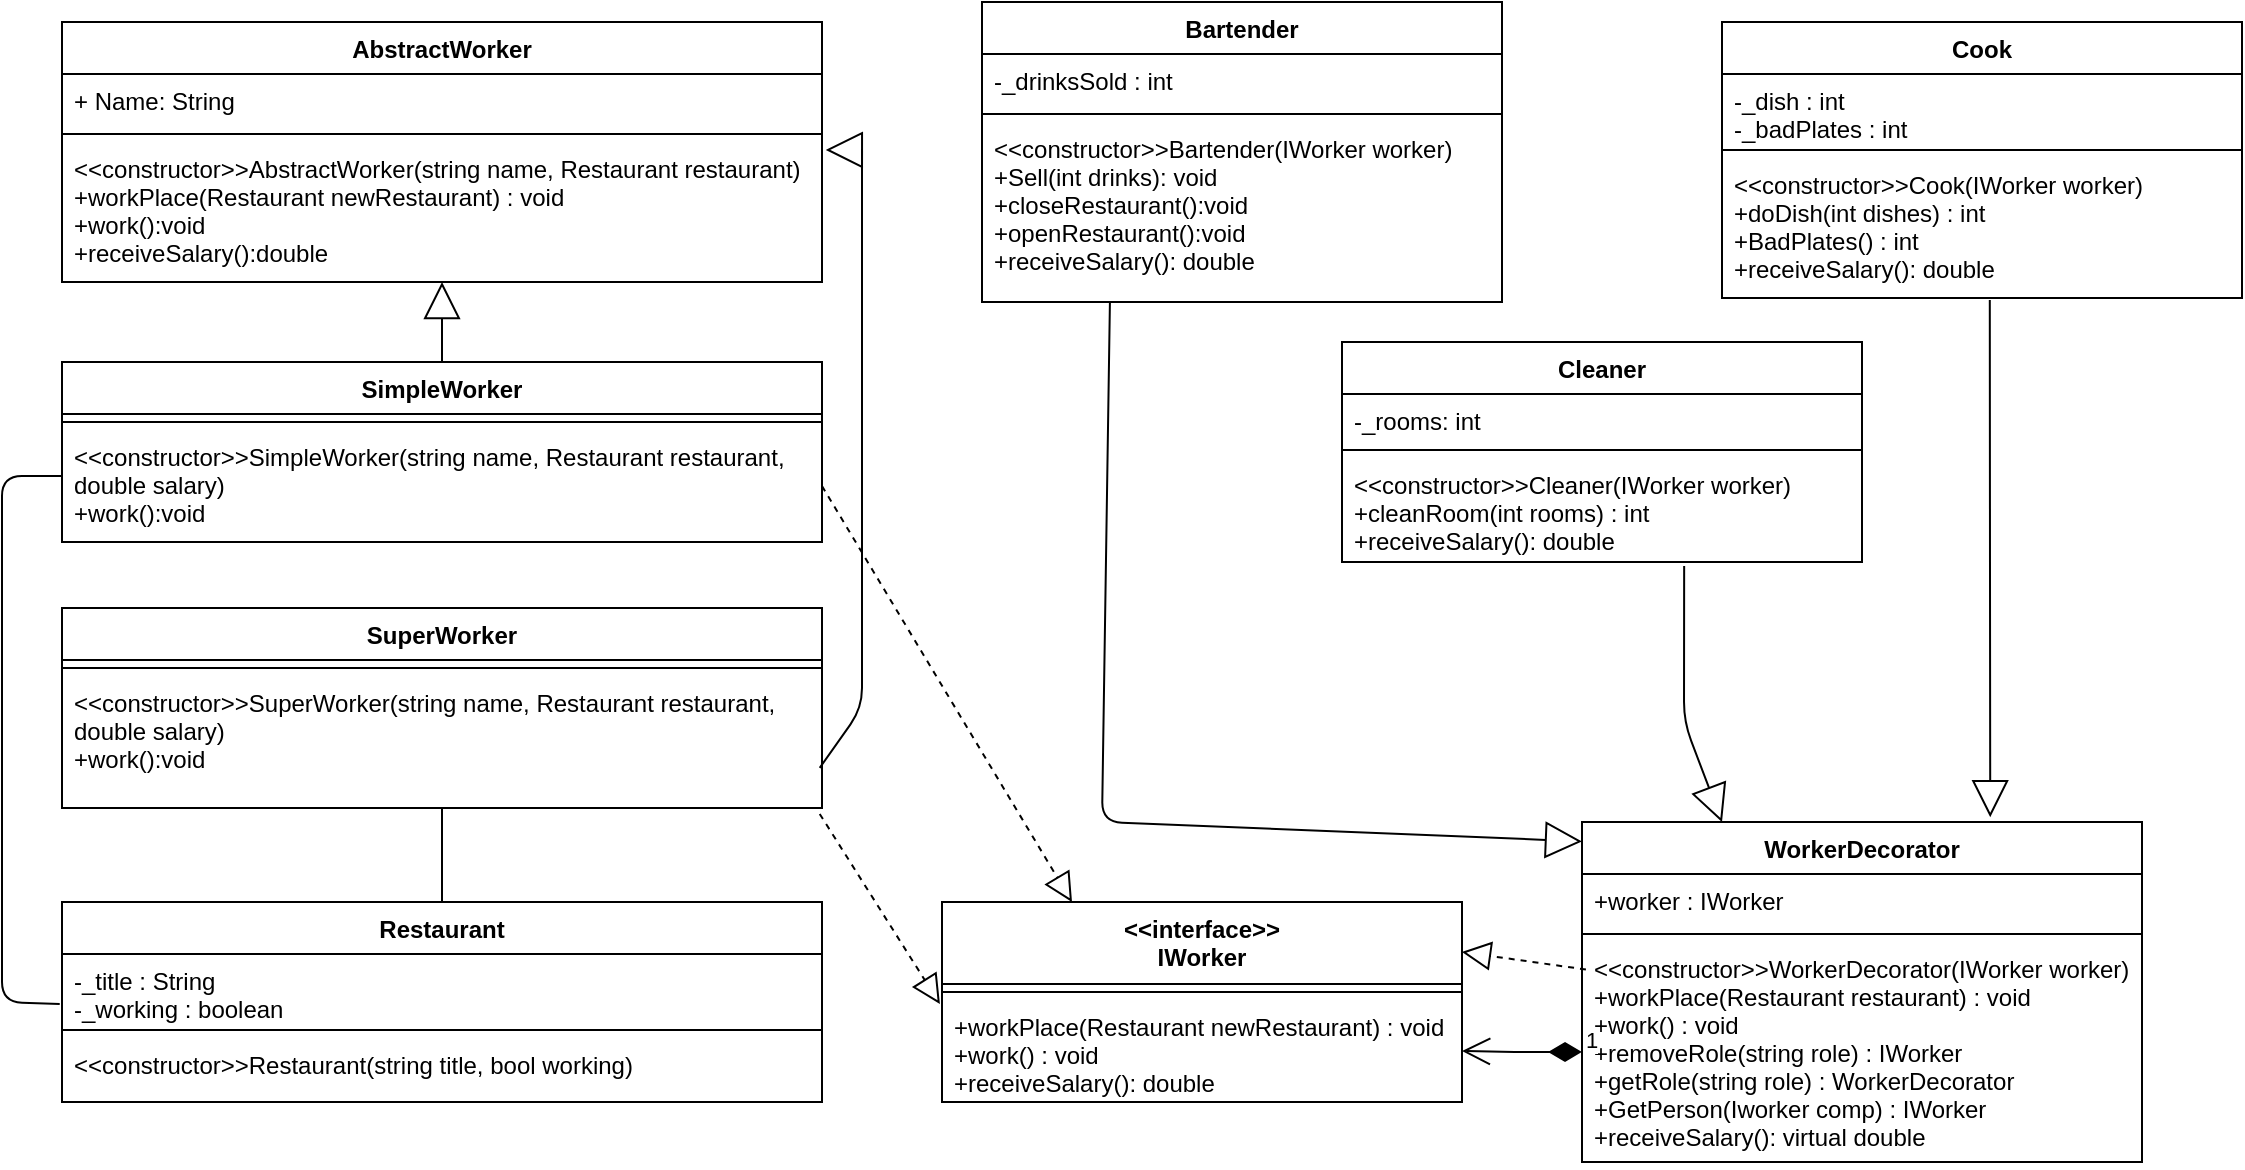 <mxfile version="12.4.2" type="device" pages="1"><diagram id="oey3mHYy4-fxdn9tTcG-" name="Page-1"><mxGraphModel dx="1408" dy="808" grid="1" gridSize="10" guides="1" tooltips="1" connect="1" arrows="1" fold="1" page="1" pageScale="1" pageWidth="1169" pageHeight="827" math="0" shadow="0"><root><mxCell id="0"/><mxCell id="1" parent="0"/><mxCell id="WH7zQEh9IBrjbWQ2t_qn-1" value="AbstractWorker" style="swimlane;fontStyle=1;align=center;verticalAlign=top;childLayout=stackLayout;horizontal=1;startSize=26;horizontalStack=0;resizeParent=1;resizeParentMax=0;resizeLast=0;collapsible=1;marginBottom=0;" parent="1" vertex="1"><mxGeometry x="40" y="80" width="380" height="130" as="geometry"/></mxCell><mxCell id="WH7zQEh9IBrjbWQ2t_qn-2" value="+ Name: String" style="text;strokeColor=none;fillColor=none;align=left;verticalAlign=top;spacingLeft=4;spacingRight=4;overflow=hidden;rotatable=0;points=[[0,0.5],[1,0.5]];portConstraint=eastwest;" parent="WH7zQEh9IBrjbWQ2t_qn-1" vertex="1"><mxGeometry y="26" width="380" height="26" as="geometry"/></mxCell><mxCell id="WH7zQEh9IBrjbWQ2t_qn-3" value="" style="line;strokeWidth=1;fillColor=none;align=left;verticalAlign=middle;spacingTop=-1;spacingLeft=3;spacingRight=3;rotatable=0;labelPosition=right;points=[];portConstraint=eastwest;" parent="WH7zQEh9IBrjbWQ2t_qn-1" vertex="1"><mxGeometry y="52" width="380" height="8" as="geometry"/></mxCell><mxCell id="WH7zQEh9IBrjbWQ2t_qn-4" value="&lt;&lt;constructor&gt;&gt;AbstractWorker(string name, Restaurant restaurant)&#10;+workPlace(Restaurant newRestaurant) : void&#10;+work():void&#10;+receiveSalary():double" style="text;strokeColor=none;fillColor=none;align=left;verticalAlign=top;spacingLeft=4;spacingRight=4;overflow=hidden;rotatable=0;points=[[0,0.5],[1,0.5]];portConstraint=eastwest;" parent="WH7zQEh9IBrjbWQ2t_qn-1" vertex="1"><mxGeometry y="60" width="380" height="70" as="geometry"/></mxCell><mxCell id="WH7zQEh9IBrjbWQ2t_qn-5" value="SimpleWorker" style="swimlane;fontStyle=1;align=center;verticalAlign=top;childLayout=stackLayout;horizontal=1;startSize=26;horizontalStack=0;resizeParent=1;resizeParentMax=0;resizeLast=0;collapsible=1;marginBottom=0;" parent="1" vertex="1"><mxGeometry x="40" y="250" width="380" height="90" as="geometry"/></mxCell><mxCell id="WH7zQEh9IBrjbWQ2t_qn-7" value="" style="line;strokeWidth=1;fillColor=none;align=left;verticalAlign=middle;spacingTop=-1;spacingLeft=3;spacingRight=3;rotatable=0;labelPosition=right;points=[];portConstraint=eastwest;" parent="WH7zQEh9IBrjbWQ2t_qn-5" vertex="1"><mxGeometry y="26" width="380" height="8" as="geometry"/></mxCell><mxCell id="WH7zQEh9IBrjbWQ2t_qn-8" value="&lt;&lt;constructor&gt;&gt;SimpleWorker(string name, Restaurant restaurant,&#10;double salary)&#10;+work():void" style="text;strokeColor=none;fillColor=none;align=left;verticalAlign=top;spacingLeft=4;spacingRight=4;overflow=hidden;rotatable=0;points=[[0,0.5],[1,0.5]];portConstraint=eastwest;" parent="WH7zQEh9IBrjbWQ2t_qn-5" vertex="1"><mxGeometry y="34" width="380" height="56" as="geometry"/></mxCell><mxCell id="WH7zQEh9IBrjbWQ2t_qn-9" value="SuperWorker" style="swimlane;fontStyle=1;align=center;verticalAlign=top;childLayout=stackLayout;horizontal=1;startSize=26;horizontalStack=0;resizeParent=1;resizeParentMax=0;resizeLast=0;collapsible=1;marginBottom=0;" parent="1" vertex="1"><mxGeometry x="40" y="373" width="380" height="100" as="geometry"/></mxCell><mxCell id="WH7zQEh9IBrjbWQ2t_qn-10" value="" style="line;strokeWidth=1;fillColor=none;align=left;verticalAlign=middle;spacingTop=-1;spacingLeft=3;spacingRight=3;rotatable=0;labelPosition=right;points=[];portConstraint=eastwest;" parent="WH7zQEh9IBrjbWQ2t_qn-9" vertex="1"><mxGeometry y="26" width="380" height="8" as="geometry"/></mxCell><mxCell id="WH7zQEh9IBrjbWQ2t_qn-11" value="&lt;&lt;constructor&gt;&gt;SuperWorker(string name, Restaurant restaurant,&#10;double salary)&#10;+work():void" style="text;strokeColor=none;fillColor=none;align=left;verticalAlign=top;spacingLeft=4;spacingRight=4;overflow=hidden;rotatable=0;points=[[0,0.5],[1,0.5]];portConstraint=eastwest;" parent="WH7zQEh9IBrjbWQ2t_qn-9" vertex="1"><mxGeometry y="34" width="380" height="66" as="geometry"/></mxCell><mxCell id="WH7zQEh9IBrjbWQ2t_qn-12" value="Restaurant" style="swimlane;fontStyle=1;align=center;verticalAlign=top;childLayout=stackLayout;horizontal=1;startSize=26;horizontalStack=0;resizeParent=1;resizeParentMax=0;resizeLast=0;collapsible=1;marginBottom=0;" parent="1" vertex="1"><mxGeometry x="40" y="520" width="380" height="100" as="geometry"/></mxCell><mxCell id="WH7zQEh9IBrjbWQ2t_qn-13" value="-_title : String&#10;-_working : boolean" style="text;strokeColor=none;fillColor=none;align=left;verticalAlign=top;spacingLeft=4;spacingRight=4;overflow=hidden;rotatable=0;points=[[0,0.5],[1,0.5]];portConstraint=eastwest;" parent="WH7zQEh9IBrjbWQ2t_qn-12" vertex="1"><mxGeometry y="26" width="380" height="34" as="geometry"/></mxCell><mxCell id="WH7zQEh9IBrjbWQ2t_qn-14" value="" style="line;strokeWidth=1;fillColor=none;align=left;verticalAlign=middle;spacingTop=-1;spacingLeft=3;spacingRight=3;rotatable=0;labelPosition=right;points=[];portConstraint=eastwest;" parent="WH7zQEh9IBrjbWQ2t_qn-12" vertex="1"><mxGeometry y="60" width="380" height="8" as="geometry"/></mxCell><mxCell id="WH7zQEh9IBrjbWQ2t_qn-15" value="&lt;&lt;constructor&gt;&gt;Restaurant(string title, bool working)" style="text;strokeColor=none;fillColor=none;align=left;verticalAlign=top;spacingLeft=4;spacingRight=4;overflow=hidden;rotatable=0;points=[[0,0.5],[1,0.5]];portConstraint=eastwest;" parent="WH7zQEh9IBrjbWQ2t_qn-12" vertex="1"><mxGeometry y="68" width="380" height="32" as="geometry"/></mxCell><mxCell id="WH7zQEh9IBrjbWQ2t_qn-21" value="" style="endArrow=block;endSize=16;endFill=0;html=1;exitX=0.5;exitY=0;exitDx=0;exitDy=0;" parent="1" source="WH7zQEh9IBrjbWQ2t_qn-5" target="WH7zQEh9IBrjbWQ2t_qn-4" edge="1"><mxGeometry width="160" relative="1" as="geometry"><mxPoint x="170" y="640" as="sourcePoint"/><mxPoint x="10" y="640" as="targetPoint"/></mxGeometry></mxCell><mxCell id="WH7zQEh9IBrjbWQ2t_qn-23" value="Bartender" style="swimlane;fontStyle=1;align=center;verticalAlign=top;childLayout=stackLayout;horizontal=1;startSize=26;horizontalStack=0;resizeParent=1;resizeParentMax=0;resizeLast=0;collapsible=1;marginBottom=0;" parent="1" vertex="1"><mxGeometry x="500" y="70" width="260" height="150" as="geometry"/></mxCell><mxCell id="WH7zQEh9IBrjbWQ2t_qn-24" value="-_drinksSold : int" style="text;strokeColor=none;fillColor=none;align=left;verticalAlign=top;spacingLeft=4;spacingRight=4;overflow=hidden;rotatable=0;points=[[0,0.5],[1,0.5]];portConstraint=eastwest;" parent="WH7zQEh9IBrjbWQ2t_qn-23" vertex="1"><mxGeometry y="26" width="260" height="26" as="geometry"/></mxCell><mxCell id="WH7zQEh9IBrjbWQ2t_qn-25" value="" style="line;strokeWidth=1;fillColor=none;align=left;verticalAlign=middle;spacingTop=-1;spacingLeft=3;spacingRight=3;rotatable=0;labelPosition=right;points=[];portConstraint=eastwest;" parent="WH7zQEh9IBrjbWQ2t_qn-23" vertex="1"><mxGeometry y="52" width="260" height="8" as="geometry"/></mxCell><mxCell id="WH7zQEh9IBrjbWQ2t_qn-26" value="&lt;&lt;constructor&gt;&gt;Bartender(IWorker worker)&#10;+Sell(int drinks): void&#10;+closeRestaurant():void&#10;+openRestaurant():void&#10;+receiveSalary(): double" style="text;strokeColor=none;fillColor=none;align=left;verticalAlign=top;spacingLeft=4;spacingRight=4;overflow=hidden;rotatable=0;points=[[0,0.5],[1,0.5]];portConstraint=eastwest;" parent="WH7zQEh9IBrjbWQ2t_qn-23" vertex="1"><mxGeometry y="60" width="260" height="90" as="geometry"/></mxCell><mxCell id="WH7zQEh9IBrjbWQ2t_qn-27" value="Cook" style="swimlane;fontStyle=1;align=center;verticalAlign=top;childLayout=stackLayout;horizontal=1;startSize=26;horizontalStack=0;resizeParent=1;resizeParentMax=0;resizeLast=0;collapsible=1;marginBottom=0;" parent="1" vertex="1"><mxGeometry x="870" y="80" width="260" height="138" as="geometry"/></mxCell><mxCell id="WH7zQEh9IBrjbWQ2t_qn-28" value="-_dish : int&#10;-_badPlates : int" style="text;strokeColor=none;fillColor=none;align=left;verticalAlign=top;spacingLeft=4;spacingRight=4;overflow=hidden;rotatable=0;points=[[0,0.5],[1,0.5]];portConstraint=eastwest;" parent="WH7zQEh9IBrjbWQ2t_qn-27" vertex="1"><mxGeometry y="26" width="260" height="34" as="geometry"/></mxCell><mxCell id="WH7zQEh9IBrjbWQ2t_qn-29" value="" style="line;strokeWidth=1;fillColor=none;align=left;verticalAlign=middle;spacingTop=-1;spacingLeft=3;spacingRight=3;rotatable=0;labelPosition=right;points=[];portConstraint=eastwest;" parent="WH7zQEh9IBrjbWQ2t_qn-27" vertex="1"><mxGeometry y="60" width="260" height="8" as="geometry"/></mxCell><mxCell id="WH7zQEh9IBrjbWQ2t_qn-30" value="&lt;&lt;constructor&gt;&gt;Cook(IWorker worker)&#10;+doDish(int dishes) : int&#10;+BadPlates() : int&#10;+receiveSalary(): double" style="text;strokeColor=none;fillColor=none;align=left;verticalAlign=top;spacingLeft=4;spacingRight=4;overflow=hidden;rotatable=0;points=[[0,0.5],[1,0.5]];portConstraint=eastwest;" parent="WH7zQEh9IBrjbWQ2t_qn-27" vertex="1"><mxGeometry y="68" width="260" height="70" as="geometry"/></mxCell><mxCell id="WH7zQEh9IBrjbWQ2t_qn-31" value="Cleaner" style="swimlane;fontStyle=1;align=center;verticalAlign=top;childLayout=stackLayout;horizontal=1;startSize=26;horizontalStack=0;resizeParent=1;resizeParentMax=0;resizeLast=0;collapsible=1;marginBottom=0;" parent="1" vertex="1"><mxGeometry x="680" y="240" width="260" height="110" as="geometry"/></mxCell><mxCell id="WH7zQEh9IBrjbWQ2t_qn-32" value="-_rooms: int" style="text;strokeColor=none;fillColor=none;align=left;verticalAlign=top;spacingLeft=4;spacingRight=4;overflow=hidden;rotatable=0;points=[[0,0.5],[1,0.5]];portConstraint=eastwest;" parent="WH7zQEh9IBrjbWQ2t_qn-31" vertex="1"><mxGeometry y="26" width="260" height="24" as="geometry"/></mxCell><mxCell id="WH7zQEh9IBrjbWQ2t_qn-33" value="" style="line;strokeWidth=1;fillColor=none;align=left;verticalAlign=middle;spacingTop=-1;spacingLeft=3;spacingRight=3;rotatable=0;labelPosition=right;points=[];portConstraint=eastwest;" parent="WH7zQEh9IBrjbWQ2t_qn-31" vertex="1"><mxGeometry y="50" width="260" height="8" as="geometry"/></mxCell><mxCell id="WH7zQEh9IBrjbWQ2t_qn-34" value="&lt;&lt;constructor&gt;&gt;Cleaner(IWorker worker)&#10;+cleanRoom(int rooms) : int&#10;+receiveSalary(): double" style="text;strokeColor=none;fillColor=none;align=left;verticalAlign=top;spacingLeft=4;spacingRight=4;overflow=hidden;rotatable=0;points=[[0,0.5],[1,0.5]];portConstraint=eastwest;" parent="WH7zQEh9IBrjbWQ2t_qn-31" vertex="1"><mxGeometry y="58" width="260" height="52" as="geometry"/></mxCell><mxCell id="WH7zQEh9IBrjbWQ2t_qn-35" value="WorkerDecorator" style="swimlane;fontStyle=1;align=center;verticalAlign=top;childLayout=stackLayout;horizontal=1;startSize=26;horizontalStack=0;resizeParent=1;resizeParentMax=0;resizeLast=0;collapsible=1;marginBottom=0;" parent="1" vertex="1"><mxGeometry x="800" y="480" width="280" height="170" as="geometry"/></mxCell><mxCell id="WH7zQEh9IBrjbWQ2t_qn-36" value="+worker : IWorker" style="text;strokeColor=none;fillColor=none;align=left;verticalAlign=top;spacingLeft=4;spacingRight=4;overflow=hidden;rotatable=0;points=[[0,0.5],[1,0.5]];portConstraint=eastwest;" parent="WH7zQEh9IBrjbWQ2t_qn-35" vertex="1"><mxGeometry y="26" width="280" height="26" as="geometry"/></mxCell><mxCell id="WH7zQEh9IBrjbWQ2t_qn-37" value="" style="line;strokeWidth=1;fillColor=none;align=left;verticalAlign=middle;spacingTop=-1;spacingLeft=3;spacingRight=3;rotatable=0;labelPosition=right;points=[];portConstraint=eastwest;" parent="WH7zQEh9IBrjbWQ2t_qn-35" vertex="1"><mxGeometry y="52" width="280" height="8" as="geometry"/></mxCell><mxCell id="WH7zQEh9IBrjbWQ2t_qn-38" value="&lt;&lt;constructor&gt;&gt;WorkerDecorator(IWorker worker)&#10;+workPlace(Restaurant restaurant) : void&#10;+work() : void&#10;+removeRole(string role) : IWorker&#10;+getRole(string role) : WorkerDecorator&#10;+GetPerson(Iworker comp) : IWorker&#10;+receiveSalary(): virtual double" style="text;strokeColor=none;fillColor=none;align=left;verticalAlign=top;spacingLeft=4;spacingRight=4;overflow=hidden;rotatable=0;points=[[0,0.5],[1,0.5]];portConstraint=eastwest;" parent="WH7zQEh9IBrjbWQ2t_qn-35" vertex="1"><mxGeometry y="60" width="280" height="110" as="geometry"/></mxCell><mxCell id="WH7zQEh9IBrjbWQ2t_qn-40" value="&lt;&lt;interface&gt;&gt;&#10;IWorker&#10;" style="swimlane;fontStyle=1;align=center;verticalAlign=top;childLayout=stackLayout;horizontal=1;startSize=41;horizontalStack=0;resizeParent=1;resizeParentMax=0;resizeLast=0;collapsible=1;marginBottom=0;" parent="1" vertex="1"><mxGeometry x="480" y="520" width="260" height="100" as="geometry"/></mxCell><mxCell id="WH7zQEh9IBrjbWQ2t_qn-42" value="" style="line;strokeWidth=1;fillColor=none;align=left;verticalAlign=middle;spacingTop=-1;spacingLeft=3;spacingRight=3;rotatable=0;labelPosition=right;points=[];portConstraint=eastwest;" parent="WH7zQEh9IBrjbWQ2t_qn-40" vertex="1"><mxGeometry y="41" width="260" height="8" as="geometry"/></mxCell><mxCell id="WH7zQEh9IBrjbWQ2t_qn-43" value="+workPlace(Restaurant newRestaurant) : void&#10;+work() : void&#10;+receiveSalary(): double" style="text;strokeColor=none;fillColor=none;align=left;verticalAlign=top;spacingLeft=4;spacingRight=4;overflow=hidden;rotatable=0;points=[[0,0.5],[1,0.5]];portConstraint=eastwest;" parent="WH7zQEh9IBrjbWQ2t_qn-40" vertex="1"><mxGeometry y="49" width="260" height="51" as="geometry"/></mxCell><mxCell id="WH7zQEh9IBrjbWQ2t_qn-44" value="" style="endArrow=block;endSize=16;endFill=0;html=1;entryX=0;entryY=0.057;entryDx=0;entryDy=0;exitX=0.246;exitY=1;exitDx=0;exitDy=0;exitPerimeter=0;entryPerimeter=0;" parent="1" source="WH7zQEh9IBrjbWQ2t_qn-26" target="WH7zQEh9IBrjbWQ2t_qn-35" edge="1"><mxGeometry width="160" relative="1" as="geometry"><mxPoint x="590" y="333" as="sourcePoint"/><mxPoint x="590" y="373" as="targetPoint"/><Array as="points"><mxPoint x="560" y="480"/></Array></mxGeometry></mxCell><mxCell id="WH7zQEh9IBrjbWQ2t_qn-45" value="" style="endArrow=block;endSize=16;endFill=0;html=1;entryX=0.25;entryY=0;entryDx=0;entryDy=0;exitX=0.658;exitY=1.038;exitDx=0;exitDy=0;exitPerimeter=0;" parent="1" source="WH7zQEh9IBrjbWQ2t_qn-34" target="WH7zQEh9IBrjbWQ2t_qn-35" edge="1"><mxGeometry width="160" relative="1" as="geometry"><mxPoint x="573.96" y="220" as="sourcePoint"/><mxPoint x="810" y="497.98" as="targetPoint"/><Array as="points"><mxPoint x="851" y="430"/></Array></mxGeometry></mxCell><mxCell id="WH7zQEh9IBrjbWQ2t_qn-46" value="" style="endArrow=block;endSize=16;endFill=0;html=1;entryX=0.729;entryY=-0.014;entryDx=0;entryDy=0;exitX=0.515;exitY=1.014;exitDx=0;exitDy=0;exitPerimeter=0;entryPerimeter=0;" parent="1" source="WH7zQEh9IBrjbWQ2t_qn-30" target="WH7zQEh9IBrjbWQ2t_qn-35" edge="1"><mxGeometry width="160" relative="1" as="geometry"><mxPoint x="861.08" y="361.976" as="sourcePoint"/><mxPoint x="880" y="490" as="targetPoint"/><Array as="points"><mxPoint x="1004" y="360"/></Array></mxGeometry></mxCell><mxCell id="WH7zQEh9IBrjbWQ2t_qn-47" value="" style="endArrow=block;dashed=1;endFill=0;endSize=12;html=1;exitX=0.997;exitY=1.045;exitDx=0;exitDy=0;exitPerimeter=0;entryX=-0.004;entryY=0.039;entryDx=0;entryDy=0;entryPerimeter=0;" parent="1" source="WH7zQEh9IBrjbWQ2t_qn-11" target="WH7zQEh9IBrjbWQ2t_qn-43" edge="1"><mxGeometry width="160" relative="1" as="geometry"><mxPoint x="10" y="640" as="sourcePoint"/><mxPoint x="170" y="640" as="targetPoint"/></mxGeometry></mxCell><mxCell id="WH7zQEh9IBrjbWQ2t_qn-48" value="" style="endArrow=block;dashed=1;endFill=0;endSize=12;html=1;exitX=1;exitY=0.5;exitDx=0;exitDy=0;entryX=0.25;entryY=0;entryDx=0;entryDy=0;" parent="1" source="WH7zQEh9IBrjbWQ2t_qn-8" target="WH7zQEh9IBrjbWQ2t_qn-40" edge="1"><mxGeometry width="160" relative="1" as="geometry"><mxPoint x="420.88" y="461.988" as="sourcePoint"/><mxPoint x="488.96" y="580.989" as="targetPoint"/></mxGeometry></mxCell><mxCell id="WH7zQEh9IBrjbWQ2t_qn-49" value="" style="endArrow=block;dashed=1;endFill=0;endSize=12;html=1;exitX=0.007;exitY=0.125;exitDx=0;exitDy=0;entryX=1;entryY=0.25;entryDx=0;entryDy=0;exitPerimeter=0;" parent="1" source="WH7zQEh9IBrjbWQ2t_qn-38" target="WH7zQEh9IBrjbWQ2t_qn-40" edge="1"><mxGeometry width="160" relative="1" as="geometry"><mxPoint x="430" y="317" as="sourcePoint"/><mxPoint x="555" y="530" as="targetPoint"/></mxGeometry></mxCell><mxCell id="WH7zQEh9IBrjbWQ2t_qn-52" value="1" style="endArrow=open;html=1;endSize=12;startArrow=diamondThin;startSize=14;startFill=1;edgeStyle=orthogonalEdgeStyle;align=left;verticalAlign=bottom;exitX=0;exitY=0.5;exitDx=0;exitDy=0;entryX=1;entryY=0.5;entryDx=0;entryDy=0;" parent="1" source="WH7zQEh9IBrjbWQ2t_qn-38" target="WH7zQEh9IBrjbWQ2t_qn-43" edge="1"><mxGeometry x="-1" y="3" relative="1" as="geometry"><mxPoint x="191" y="462" as="sourcePoint"/><mxPoint x="240" y="530" as="targetPoint"/></mxGeometry></mxCell><mxCell id="WH7zQEh9IBrjbWQ2t_qn-22" value="" style="endArrow=block;endSize=16;endFill=0;html=1;entryX=1.005;entryY=0.057;entryDx=0;entryDy=0;exitX=0.997;exitY=0.696;exitDx=0;exitDy=0;exitPerimeter=0;entryPerimeter=0;" parent="1" source="WH7zQEh9IBrjbWQ2t_qn-11" target="WH7zQEh9IBrjbWQ2t_qn-4" edge="1"><mxGeometry width="160" relative="1" as="geometry"><mxPoint x="450" y="250" as="sourcePoint"/><mxPoint x="450" y="210" as="targetPoint"/><Array as="points"><mxPoint x="440" y="423"/><mxPoint x="440" y="270"/><mxPoint x="440" y="144"/></Array></mxGeometry></mxCell><mxCell id="2oFo5C0HaLZhXh0qhGQQ-1" value="" style="endArrow=none;html=1;exitX=0.5;exitY=0;exitDx=0;exitDy=0;" parent="1" edge="1" target="WH7zQEh9IBrjbWQ2t_qn-11"><mxGeometry width="50" height="50" relative="1" as="geometry"><mxPoint x="230" y="520" as="sourcePoint"/><mxPoint x="229" y="480" as="targetPoint"/></mxGeometry></mxCell><mxCell id="2oFo5C0HaLZhXh0qhGQQ-2" value="" style="endArrow=none;html=1;exitX=-0.003;exitY=0.735;exitDx=0;exitDy=0;exitPerimeter=0;entryX=0;entryY=0.5;entryDx=0;entryDy=0;" parent="1" edge="1"><mxGeometry width="50" height="50" relative="1" as="geometry"><mxPoint x="38.86" y="570.99" as="sourcePoint"/><mxPoint x="40" y="307" as="targetPoint"/><Array as="points"><mxPoint x="10" y="570"/><mxPoint x="10" y="307"/></Array></mxGeometry></mxCell></root></mxGraphModel></diagram></mxfile>